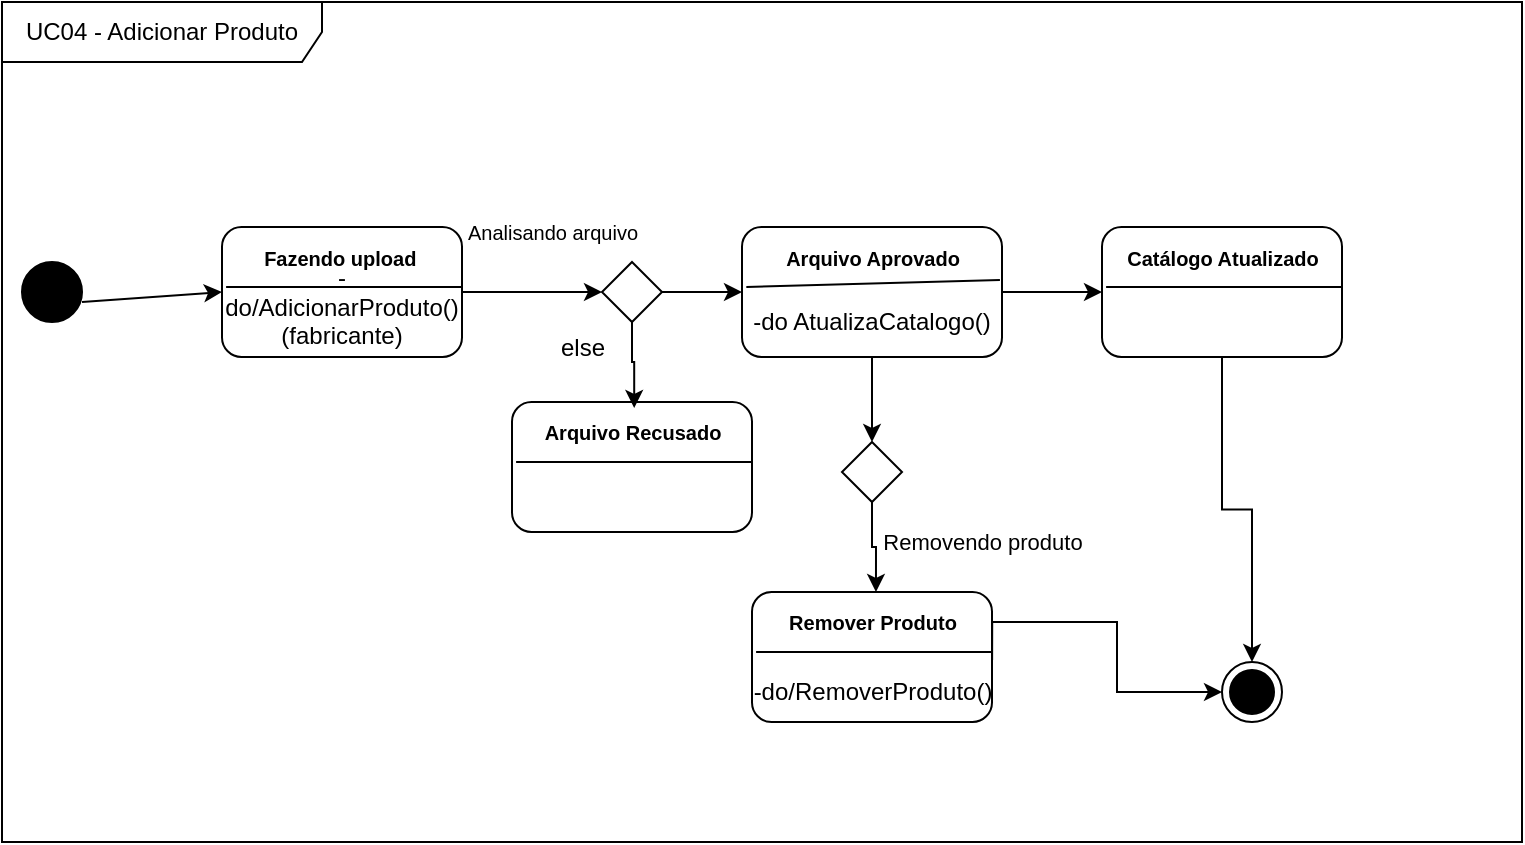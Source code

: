 <mxfile version="22.0.4" type="google">
  <diagram name="Página-1" id="_u71PqDBtvg84TMBIb-c">
    <mxGraphModel dx="880" dy="438" grid="1" gridSize="10" guides="1" tooltips="1" connect="1" arrows="1" fold="1" page="1" pageScale="1" pageWidth="827" pageHeight="1169" math="0" shadow="0">
      <root>
        <mxCell id="0" />
        <mxCell id="1" parent="0" />
        <mxCell id="z-_8SDCN1toKo0MUTanX-1" value="UC04 - Adicionar Produto" style="shape=umlFrame;whiteSpace=wrap;html=1;pointerEvents=0;recursiveResize=0;container=1;collapsible=0;width=160;" vertex="1" parent="1">
          <mxGeometry x="20" y="40" width="760" height="420" as="geometry" />
        </mxCell>
        <mxCell id="z-_8SDCN1toKo0MUTanX-2" value="" style="ellipse;fillColor=strokeColor;html=1;" vertex="1" parent="z-_8SDCN1toKo0MUTanX-1">
          <mxGeometry x="10" y="130" width="30" height="30" as="geometry" />
        </mxCell>
        <mxCell id="z-_8SDCN1toKo0MUTanX-3" value="" style="ellipse;html=1;shape=endState;fillColor=strokeColor;" vertex="1" parent="z-_8SDCN1toKo0MUTanX-1">
          <mxGeometry x="610" y="330" width="30" height="30" as="geometry" />
        </mxCell>
        <mxCell id="HORB503OH3bndcR4PipN-5" style="edgeStyle=orthogonalEdgeStyle;rounded=0;orthogonalLoop=1;jettySize=auto;html=1;exitX=1;exitY=0.5;exitDx=0;exitDy=0;entryX=0;entryY=0.5;entryDx=0;entryDy=0;" edge="1" parent="z-_8SDCN1toKo0MUTanX-1" source="z-_8SDCN1toKo0MUTanX-4" target="z-_8SDCN1toKo0MUTanX-8">
          <mxGeometry relative="1" as="geometry" />
        </mxCell>
        <mxCell id="z-_8SDCN1toKo0MUTanX-4" value="&lt;br&gt;-do/AdicionarProduto() (fabricante)" style="rounded=1;whiteSpace=wrap;html=1;" vertex="1" parent="z-_8SDCN1toKo0MUTanX-1">
          <mxGeometry x="110" y="112.5" width="120" height="65" as="geometry" />
        </mxCell>
        <mxCell id="z-_8SDCN1toKo0MUTanX-5" value="" style="endArrow=none;html=1;rounded=0;entryX=0.992;entryY=0.329;entryDx=0;entryDy=0;entryPerimeter=0;exitX=0.01;exitY=0.329;exitDx=0;exitDy=0;exitPerimeter=0;" edge="1" parent="z-_8SDCN1toKo0MUTanX-1">
          <mxGeometry width="50" height="50" relative="1" as="geometry">
            <mxPoint x="112.16" y="142.495" as="sourcePoint" />
            <mxPoint x="230" y="142.495" as="targetPoint" />
          </mxGeometry>
        </mxCell>
        <mxCell id="z-_8SDCN1toKo0MUTanX-6" value="&lt;span style=&quot;font-size: 10px;&quot;&gt;&lt;b&gt;Fazendo upload&amp;nbsp;&lt;br&gt;&lt;/b&gt;&lt;/span&gt;" style="text;html=1;align=center;verticalAlign=middle;resizable=0;points=[];autosize=1;strokeColor=none;fillColor=none;" vertex="1" parent="z-_8SDCN1toKo0MUTanX-1">
          <mxGeometry x="120" y="112.5" width="100" height="30" as="geometry" />
        </mxCell>
        <mxCell id="HORB503OH3bndcR4PipN-3" value="" style="endArrow=classic;html=1;rounded=0;entryX=0;entryY=0.5;entryDx=0;entryDy=0;" edge="1" parent="z-_8SDCN1toKo0MUTanX-1" target="z-_8SDCN1toKo0MUTanX-4">
          <mxGeometry width="50" height="50" relative="1" as="geometry">
            <mxPoint x="40" y="150" as="sourcePoint" />
            <mxPoint x="90" y="100" as="targetPoint" />
          </mxGeometry>
        </mxCell>
        <mxCell id="HORB503OH3bndcR4PipN-12" style="edgeStyle=orthogonalEdgeStyle;rounded=0;orthogonalLoop=1;jettySize=auto;html=1;exitX=1;exitY=0.5;exitDx=0;exitDy=0;entryX=0;entryY=0.5;entryDx=0;entryDy=0;" edge="1" parent="z-_8SDCN1toKo0MUTanX-1" source="z-_8SDCN1toKo0MUTanX-8" target="HORB503OH3bndcR4PipN-8">
          <mxGeometry relative="1" as="geometry" />
        </mxCell>
        <mxCell id="z-_8SDCN1toKo0MUTanX-8" value="" style="rhombus;" vertex="1" parent="z-_8SDCN1toKo0MUTanX-1">
          <mxGeometry x="300" y="130" width="30" height="30" as="geometry" />
        </mxCell>
        <mxCell id="z-_8SDCN1toKo0MUTanX-9" value="" style="rounded=1;whiteSpace=wrap;html=1;" vertex="1" parent="z-_8SDCN1toKo0MUTanX-1">
          <mxGeometry x="255" y="200" width="120" height="65" as="geometry" />
        </mxCell>
        <mxCell id="z-_8SDCN1toKo0MUTanX-10" value="" style="endArrow=none;html=1;rounded=0;entryX=0.992;entryY=0.329;entryDx=0;entryDy=0;entryPerimeter=0;exitX=0.01;exitY=0.329;exitDx=0;exitDy=0;exitPerimeter=0;" edge="1" parent="z-_8SDCN1toKo0MUTanX-1">
          <mxGeometry width="50" height="50" relative="1" as="geometry">
            <mxPoint x="257.16" y="229.995" as="sourcePoint" />
            <mxPoint x="375" y="229.995" as="targetPoint" />
          </mxGeometry>
        </mxCell>
        <mxCell id="z-_8SDCN1toKo0MUTanX-11" value="&lt;span style=&quot;font-size: 10px;&quot;&gt;&lt;b&gt;Arquivo Recusado&lt;br&gt;&lt;/b&gt;&lt;/span&gt;" style="text;html=1;align=center;verticalAlign=middle;resizable=0;points=[];autosize=1;strokeColor=none;fillColor=none;" vertex="1" parent="z-_8SDCN1toKo0MUTanX-1">
          <mxGeometry x="260" y="200" width="110" height="30" as="geometry" />
        </mxCell>
        <mxCell id="z-_8SDCN1toKo0MUTanX-12" value="" style="endArrow=none;html=1;rounded=0;entryX=0.992;entryY=0.329;entryDx=0;entryDy=0;entryPerimeter=0;exitX=0.01;exitY=0.329;exitDx=0;exitDy=0;exitPerimeter=0;" edge="1" parent="z-_8SDCN1toKo0MUTanX-1">
          <mxGeometry width="50" height="50" relative="1" as="geometry">
            <mxPoint x="257.16" y="229.995" as="sourcePoint" />
            <mxPoint x="375" y="229.995" as="targetPoint" />
          </mxGeometry>
        </mxCell>
        <mxCell id="HORB503OH3bndcR4PipN-7" style="edgeStyle=orthogonalEdgeStyle;rounded=0;orthogonalLoop=1;jettySize=auto;html=1;exitX=0.5;exitY=1;exitDx=0;exitDy=0;entryX=0.51;entryY=0.1;entryDx=0;entryDy=0;entryPerimeter=0;" edge="1" parent="z-_8SDCN1toKo0MUTanX-1" source="z-_8SDCN1toKo0MUTanX-8" target="z-_8SDCN1toKo0MUTanX-11">
          <mxGeometry relative="1" as="geometry" />
        </mxCell>
        <mxCell id="HORB503OH3bndcR4PipN-17" style="edgeStyle=orthogonalEdgeStyle;rounded=0;orthogonalLoop=1;jettySize=auto;html=1;entryX=0;entryY=0.5;entryDx=0;entryDy=0;exitX=1;exitY=0.5;exitDx=0;exitDy=0;exitPerimeter=0;" edge="1" parent="z-_8SDCN1toKo0MUTanX-1" source="HORB503OH3bndcR4PipN-8" target="HORB503OH3bndcR4PipN-13">
          <mxGeometry relative="1" as="geometry">
            <mxPoint x="510" y="145" as="sourcePoint" />
          </mxGeometry>
        </mxCell>
        <mxCell id="HORB503OH3bndcR4PipN-21" style="edgeStyle=orthogonalEdgeStyle;rounded=0;orthogonalLoop=1;jettySize=auto;html=1;exitX=0.5;exitY=1;exitDx=0;exitDy=0;entryX=0.5;entryY=0;entryDx=0;entryDy=0;" edge="1" parent="z-_8SDCN1toKo0MUTanX-1" source="HORB503OH3bndcR4PipN-8" target="HORB503OH3bndcR4PipN-20">
          <mxGeometry relative="1" as="geometry" />
        </mxCell>
        <mxCell id="HORB503OH3bndcR4PipN-8" value="&lt;br&gt;&lt;br&gt;-do AtualizaCatalogo()" style="rounded=1;whiteSpace=wrap;html=1;" vertex="1" parent="z-_8SDCN1toKo0MUTanX-1">
          <mxGeometry x="370" y="112.5" width="130" height="65" as="geometry" />
        </mxCell>
        <mxCell id="HORB503OH3bndcR4PipN-9" value="" style="endArrow=none;html=1;rounded=0;entryX=0.992;entryY=0.408;entryDx=0;entryDy=0;exitX=0.01;exitY=0.329;exitDx=0;exitDy=0;exitPerimeter=0;entryPerimeter=0;" edge="1" parent="z-_8SDCN1toKo0MUTanX-1" target="HORB503OH3bndcR4PipN-8">
          <mxGeometry width="50" height="50" relative="1" as="geometry">
            <mxPoint x="372.16" y="142.495" as="sourcePoint" />
            <mxPoint x="490" y="142.495" as="targetPoint" />
          </mxGeometry>
        </mxCell>
        <mxCell id="HORB503OH3bndcR4PipN-10" value="&lt;span style=&quot;font-size: 10px;&quot;&gt;&lt;b&gt;Arquivo Aprovado&lt;br&gt;&lt;/b&gt;&lt;/span&gt;" style="text;html=1;align=center;verticalAlign=middle;resizable=0;points=[];autosize=1;strokeColor=none;fillColor=none;" vertex="1" parent="z-_8SDCN1toKo0MUTanX-1">
          <mxGeometry x="380" y="112.5" width="110" height="30" as="geometry" />
        </mxCell>
        <mxCell id="HORB503OH3bndcR4PipN-19" style="edgeStyle=orthogonalEdgeStyle;rounded=0;orthogonalLoop=1;jettySize=auto;html=1;exitX=0.5;exitY=1;exitDx=0;exitDy=0;entryX=0.5;entryY=0;entryDx=0;entryDy=0;" edge="1" parent="z-_8SDCN1toKo0MUTanX-1" source="HORB503OH3bndcR4PipN-13" target="z-_8SDCN1toKo0MUTanX-3">
          <mxGeometry relative="1" as="geometry" />
        </mxCell>
        <mxCell id="HORB503OH3bndcR4PipN-13" value="" style="rounded=1;whiteSpace=wrap;html=1;" vertex="1" parent="z-_8SDCN1toKo0MUTanX-1">
          <mxGeometry x="550" y="112.5" width="120" height="65" as="geometry" />
        </mxCell>
        <mxCell id="HORB503OH3bndcR4PipN-14" value="" style="endArrow=none;html=1;rounded=0;entryX=0.992;entryY=0.329;entryDx=0;entryDy=0;entryPerimeter=0;exitX=0.01;exitY=0.329;exitDx=0;exitDy=0;exitPerimeter=0;" edge="1" parent="z-_8SDCN1toKo0MUTanX-1">
          <mxGeometry width="50" height="50" relative="1" as="geometry">
            <mxPoint x="552.16" y="142.495" as="sourcePoint" />
            <mxPoint x="670" y="142.495" as="targetPoint" />
          </mxGeometry>
        </mxCell>
        <mxCell id="HORB503OH3bndcR4PipN-15" value="&lt;span style=&quot;font-size: 10px;&quot;&gt;&lt;b&gt;Catálogo Atualizado&lt;br&gt;&lt;/b&gt;&lt;/span&gt;" style="text;html=1;align=center;verticalAlign=middle;resizable=0;points=[];autosize=1;strokeColor=none;fillColor=none;" vertex="1" parent="z-_8SDCN1toKo0MUTanX-1">
          <mxGeometry x="550" y="112.5" width="120" height="30" as="geometry" />
        </mxCell>
        <mxCell id="HORB503OH3bndcR4PipN-16" value="" style="endArrow=none;html=1;rounded=0;entryX=0.992;entryY=0.329;entryDx=0;entryDy=0;entryPerimeter=0;exitX=0.01;exitY=0.329;exitDx=0;exitDy=0;exitPerimeter=0;" edge="1" parent="z-_8SDCN1toKo0MUTanX-1">
          <mxGeometry width="50" height="50" relative="1" as="geometry">
            <mxPoint x="552.16" y="142.495" as="sourcePoint" />
            <mxPoint x="670" y="142.495" as="targetPoint" />
          </mxGeometry>
        </mxCell>
        <mxCell id="z-_8SDCN1toKo0MUTanX-14" value="&lt;font style=&quot;font-size: 10px;&quot;&gt;Analisando arquivo&lt;/font&gt;" style="text;html=1;align=center;verticalAlign=middle;resizable=0;points=[];autosize=1;strokeColor=none;fillColor=none;" vertex="1" parent="z-_8SDCN1toKo0MUTanX-1">
          <mxGeometry x="220" y="100" width="110" height="30" as="geometry" />
        </mxCell>
        <mxCell id="z-_8SDCN1toKo0MUTanX-19" value="" style="rounded=1;whiteSpace=wrap;html=1;" vertex="1" parent="z-_8SDCN1toKo0MUTanX-1">
          <mxGeometry x="375" y="295" width="120" height="65" as="geometry" />
        </mxCell>
        <mxCell id="z-_8SDCN1toKo0MUTanX-20" value="" style="endArrow=none;html=1;rounded=0;entryX=0.992;entryY=0.329;entryDx=0;entryDy=0;entryPerimeter=0;exitX=0.01;exitY=0.329;exitDx=0;exitDy=0;exitPerimeter=0;" edge="1" parent="z-_8SDCN1toKo0MUTanX-1">
          <mxGeometry width="50" height="50" relative="1" as="geometry">
            <mxPoint x="377.16" y="324.995" as="sourcePoint" />
            <mxPoint x="495" y="324.995" as="targetPoint" />
          </mxGeometry>
        </mxCell>
        <mxCell id="z-_8SDCN1toKo0MUTanX-21" value="&lt;span style=&quot;font-size: 10px;&quot;&gt;&lt;b&gt;Remover Produto&lt;br&gt;&lt;/b&gt;&lt;/span&gt;" style="text;html=1;align=center;verticalAlign=middle;resizable=0;points=[];autosize=1;strokeColor=none;fillColor=none;" vertex="1" parent="z-_8SDCN1toKo0MUTanX-1">
          <mxGeometry x="380" y="295" width="110" height="30" as="geometry" />
        </mxCell>
        <mxCell id="z-_8SDCN1toKo0MUTanX-22" value="" style="endArrow=none;html=1;rounded=0;entryX=0.992;entryY=0.329;entryDx=0;entryDy=0;entryPerimeter=0;exitX=0.01;exitY=0.329;exitDx=0;exitDy=0;exitPerimeter=0;" edge="1" parent="z-_8SDCN1toKo0MUTanX-1">
          <mxGeometry width="50" height="50" relative="1" as="geometry">
            <mxPoint x="377.16" y="324.995" as="sourcePoint" />
            <mxPoint x="495" y="324.995" as="targetPoint" />
          </mxGeometry>
        </mxCell>
        <mxCell id="z-_8SDCN1toKo0MUTanX-24" value="-do/RemoverProduto()" style="text;html=1;align=center;verticalAlign=middle;resizable=0;points=[];autosize=1;strokeColor=none;fillColor=none;" vertex="1" parent="z-_8SDCN1toKo0MUTanX-1">
          <mxGeometry x="365" y="330" width="140" height="30" as="geometry" />
        </mxCell>
        <mxCell id="HORB503OH3bndcR4PipN-20" value="" style="rhombus;" vertex="1" parent="z-_8SDCN1toKo0MUTanX-1">
          <mxGeometry x="420" y="220" width="30" height="30" as="geometry" />
        </mxCell>
        <mxCell id="z-_8SDCN1toKo0MUTanX-25" value="Removendo produto" style="edgeStyle=orthogonalEdgeStyle;rounded=0;orthogonalLoop=1;jettySize=auto;html=1;exitX=0.5;exitY=1;exitDx=0;exitDy=0;entryX=0.518;entryY=0;entryDx=0;entryDy=0;entryPerimeter=0;" edge="1" parent="z-_8SDCN1toKo0MUTanX-1" source="HORB503OH3bndcR4PipN-20" target="z-_8SDCN1toKo0MUTanX-21">
          <mxGeometry x="0.043" y="53" relative="1" as="geometry">
            <mxPoint y="-3" as="offset" />
          </mxGeometry>
        </mxCell>
        <mxCell id="HORB503OH3bndcR4PipN-22" value="" style="edgeStyle=orthogonalEdgeStyle;rounded=0;orthogonalLoop=1;jettySize=auto;html=1;exitX=0.929;exitY=-0.033;exitDx=0;exitDy=0;entryX=0;entryY=0.5;entryDx=0;entryDy=0;exitPerimeter=0;" edge="1" parent="z-_8SDCN1toKo0MUTanX-1" source="z-_8SDCN1toKo0MUTanX-24" target="z-_8SDCN1toKo0MUTanX-3">
          <mxGeometry x="0.043" y="53" relative="1" as="geometry">
            <mxPoint x="505" y="325" as="sourcePoint" />
            <mxPoint x="507" y="370" as="targetPoint" />
            <mxPoint y="-3" as="offset" />
          </mxGeometry>
        </mxCell>
        <mxCell id="HORB503OH3bndcR4PipN-2" value="" style="endArrow=none;html=1;rounded=0;entryX=0.992;entryY=0.329;entryDx=0;entryDy=0;entryPerimeter=0;exitX=0.01;exitY=0.329;exitDx=0;exitDy=0;exitPerimeter=0;" edge="1" parent="1">
          <mxGeometry width="50" height="50" relative="1" as="geometry">
            <mxPoint x="132.16" y="182.495" as="sourcePoint" />
            <mxPoint x="250" y="182.495" as="targetPoint" />
          </mxGeometry>
        </mxCell>
        <mxCell id="z-_8SDCN1toKo0MUTanX-13" value="else" style="text;html=1;align=center;verticalAlign=middle;resizable=0;points=[];autosize=1;strokeColor=none;fillColor=none;" vertex="1" parent="1">
          <mxGeometry x="285" y="198" width="50" height="30" as="geometry" />
        </mxCell>
      </root>
    </mxGraphModel>
  </diagram>
</mxfile>
